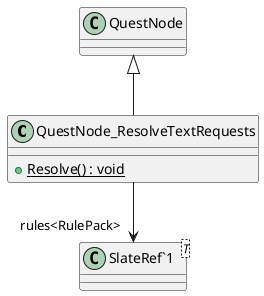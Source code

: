 @startuml
class QuestNode_ResolveTextRequests {
    + {static} Resolve() : void
}
class "SlateRef`1"<T> {
}
QuestNode <|-- QuestNode_ResolveTextRequests
QuestNode_ResolveTextRequests --> "rules<RulePack>" "SlateRef`1"
@enduml

